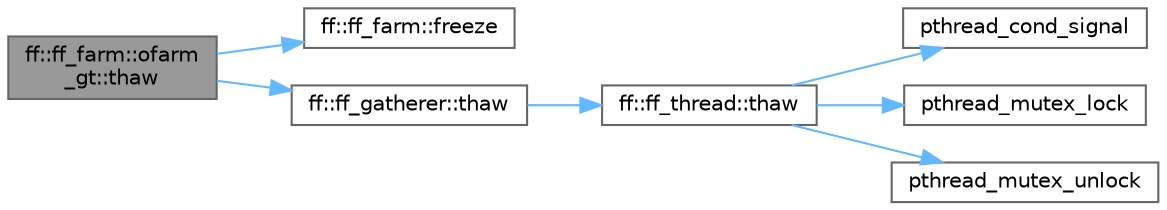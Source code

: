 digraph "ff::ff_farm::ofarm_gt::thaw"
{
 // LATEX_PDF_SIZE
  bgcolor="transparent";
  edge [fontname=Helvetica,fontsize=10,labelfontname=Helvetica,labelfontsize=10];
  node [fontname=Helvetica,fontsize=10,shape=box,height=0.2,width=0.4];
  rankdir="LR";
  Node1 [id="Node000001",label="ff::ff_farm::ofarm\l_gt::thaw",height=0.2,width=0.4,color="gray40", fillcolor="grey60", style="filled", fontcolor="black",tooltip="Thaws all threads register with the gt and the gt itself"];
  Node1 -> Node2 [id="edge1_Node000001_Node000002",color="steelblue1",style="solid",tooltip=" "];
  Node2 [id="Node000002",label="ff::ff_farm::freeze",height=0.2,width=0.4,color="grey40", fillcolor="white", style="filled",URL="$classff_1_1ff__farm.html#a24d0cd9aa197dd2c89859f036373b238",tooltip="Freeze (suspend) a ff_node"];
  Node1 -> Node3 [id="edge2_Node000001_Node000003",color="steelblue1",style="solid",tooltip=" "];
  Node3 [id="Node000003",label="ff::ff_gatherer::thaw",height=0.2,width=0.4,color="grey40", fillcolor="white", style="filled",URL="$classff_1_1ff__gatherer.html#a106a2348a0a38d44085eb3c6071643e7",tooltip="Thaws all threads register with the gt and the gt itself"];
  Node3 -> Node4 [id="edge3_Node000003_Node000004",color="steelblue1",style="solid",tooltip=" "];
  Node4 [id="Node000004",label="ff::ff_thread::thaw",height=0.2,width=0.4,color="grey40", fillcolor="white", style="filled",URL="$classff_1_1ff__thread.html#a900624376e40a51b35da67992c1653fc",tooltip=" "];
  Node4 -> Node5 [id="edge4_Node000004_Node000005",color="steelblue1",style="solid",tooltip=" "];
  Node5 [id="Node000005",label="pthread_cond_signal",height=0.2,width=0.4,color="grey40", fillcolor="white", style="filled",URL="$pthread__minport__windows_8h.html#af3771cd9bcc377935b42c79ab48a3931",tooltip=" "];
  Node4 -> Node6 [id="edge5_Node000004_Node000006",color="steelblue1",style="solid",tooltip=" "];
  Node6 [id="Node000006",label="pthread_mutex_lock",height=0.2,width=0.4,color="grey40", fillcolor="white", style="filled",URL="$pthread__minport__windows_8h.html#ac24005266439bc710f8d85235c0c9213",tooltip=" "];
  Node4 -> Node7 [id="edge6_Node000004_Node000007",color="steelblue1",style="solid",tooltip=" "];
  Node7 [id="Node000007",label="pthread_mutex_unlock",height=0.2,width=0.4,color="grey40", fillcolor="white", style="filled",URL="$pthread__minport__windows_8h.html#a9ebcb4bbf90f780d17be7acd63b0e92f",tooltip=" "];
}
